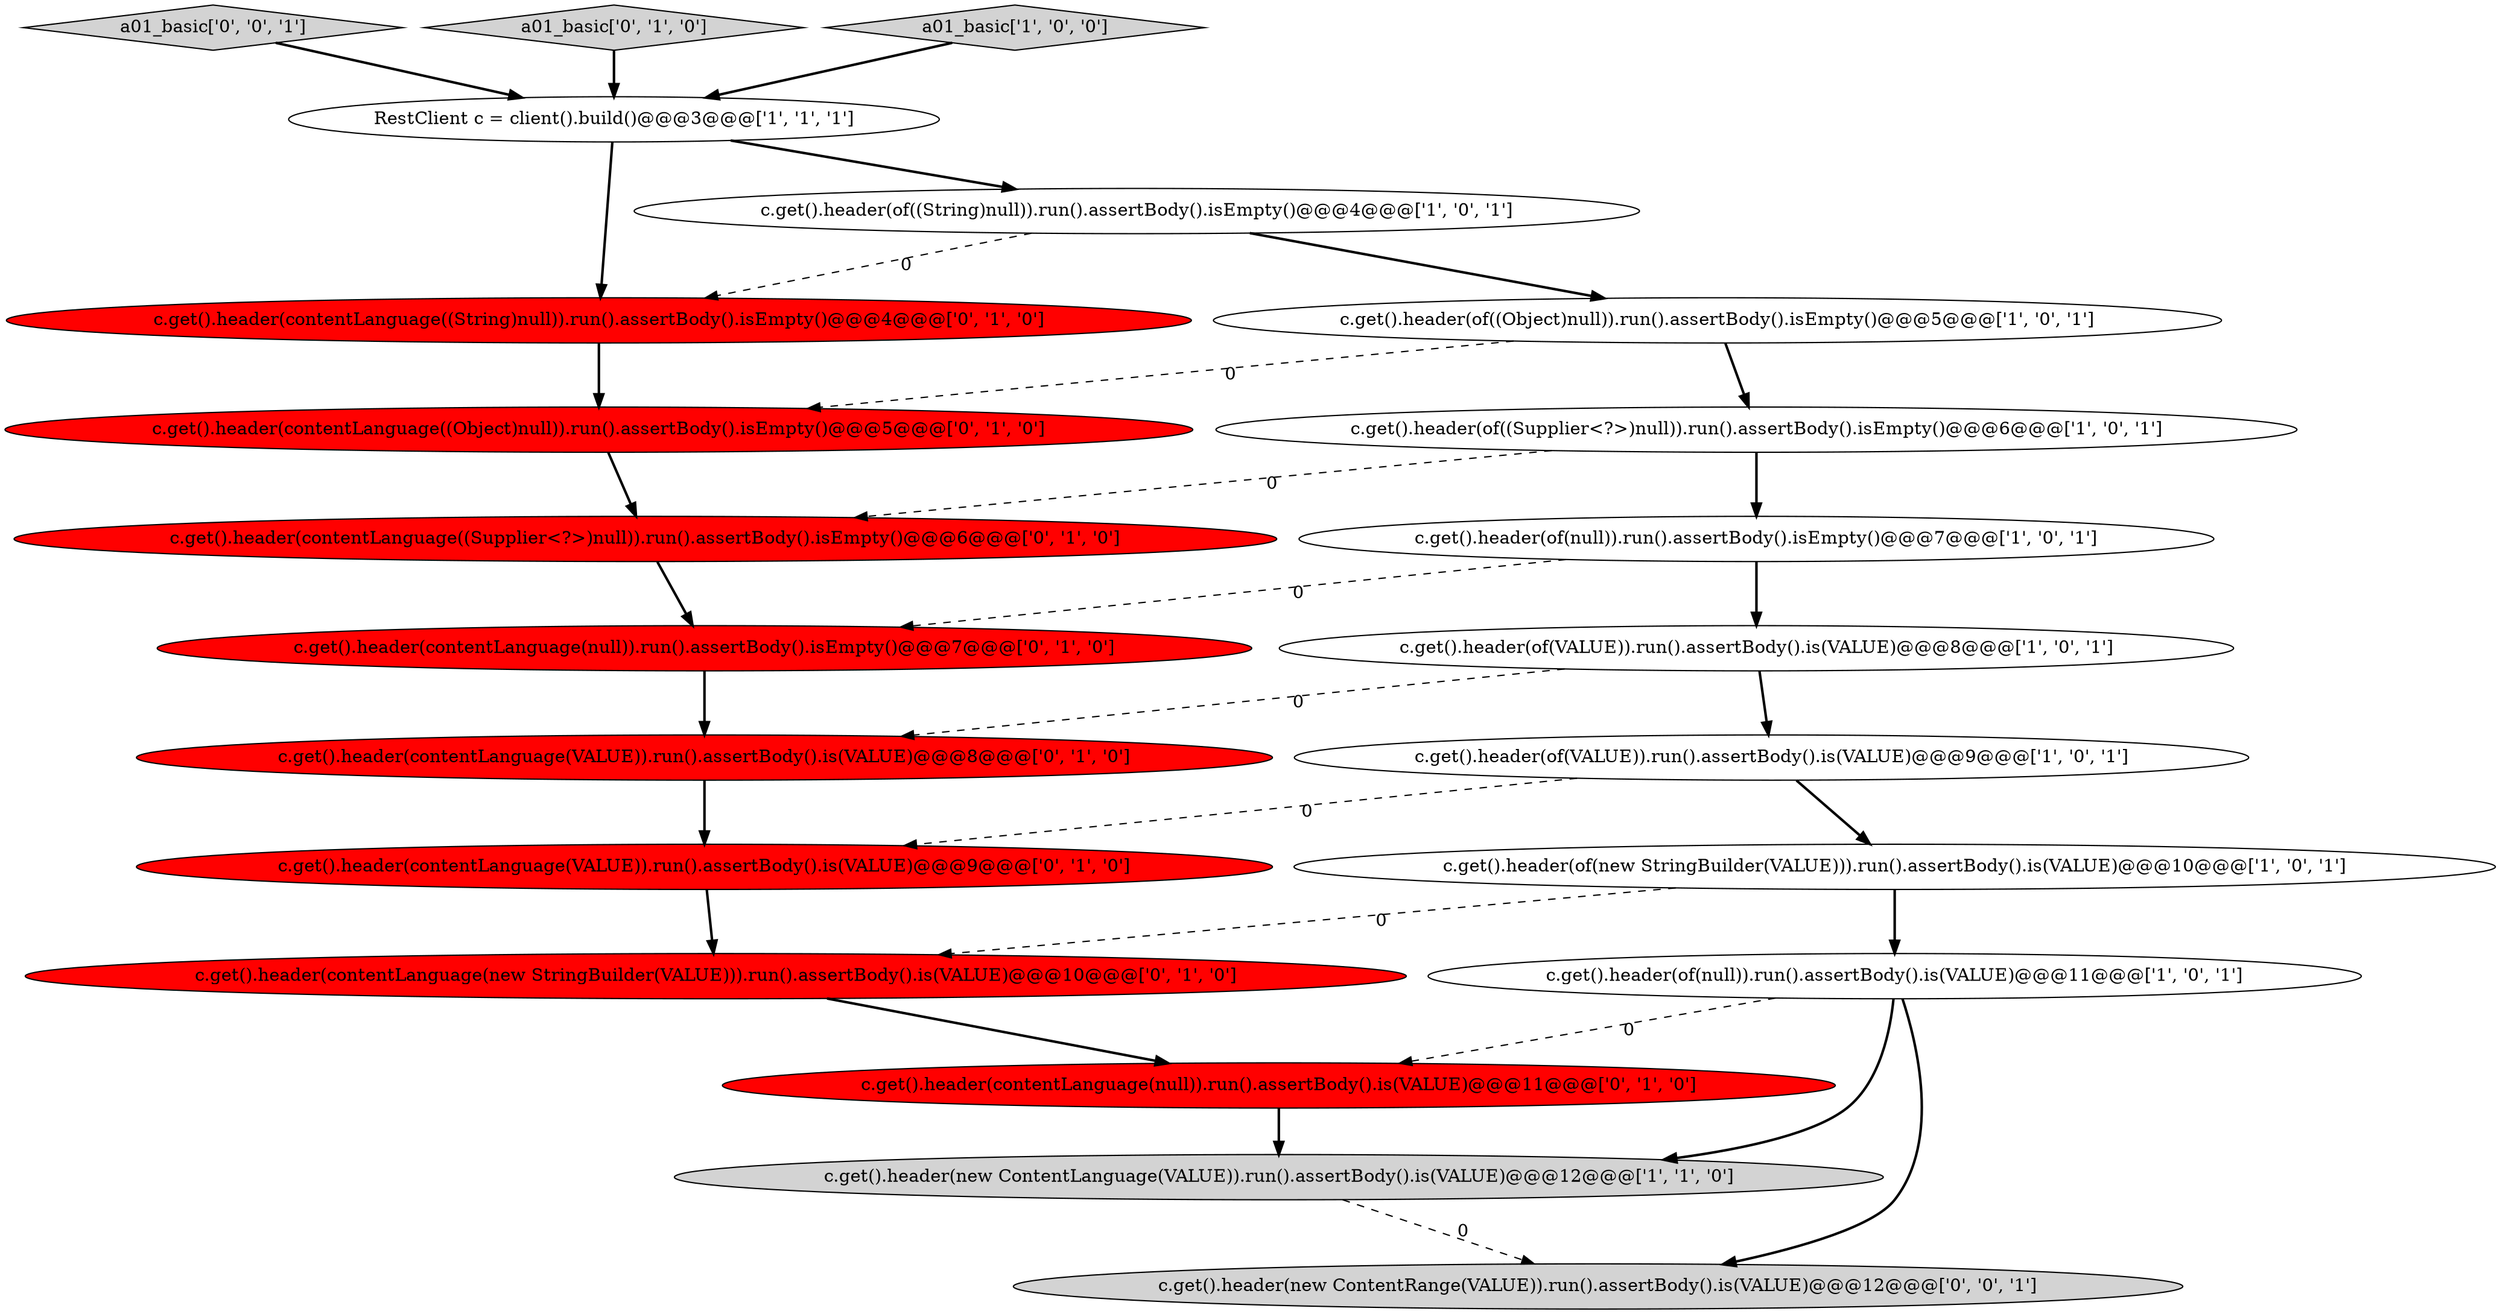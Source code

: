 digraph {
10 [style = filled, label = "c.get().header(of(VALUE)).run().assertBody().is(VALUE)@@@9@@@['1', '0', '1']", fillcolor = white, shape = ellipse image = "AAA0AAABBB1BBB"];
11 [style = filled, label = "c.get().header(contentLanguage(VALUE)).run().assertBody().is(VALUE)@@@9@@@['0', '1', '0']", fillcolor = red, shape = ellipse image = "AAA1AAABBB2BBB"];
18 [style = filled, label = "c.get().header(contentLanguage(null)).run().assertBody().isEmpty()@@@7@@@['0', '1', '0']", fillcolor = red, shape = ellipse image = "AAA1AAABBB2BBB"];
1 [style = filled, label = "c.get().header(of(new StringBuilder(VALUE))).run().assertBody().is(VALUE)@@@10@@@['1', '0', '1']", fillcolor = white, shape = ellipse image = "AAA0AAABBB1BBB"];
2 [style = filled, label = "c.get().header(of(null)).run().assertBody().isEmpty()@@@7@@@['1', '0', '1']", fillcolor = white, shape = ellipse image = "AAA0AAABBB1BBB"];
21 [style = filled, label = "a01_basic['0', '0', '1']", fillcolor = lightgray, shape = diamond image = "AAA0AAABBB3BBB"];
15 [style = filled, label = "c.get().header(contentLanguage((Object)null)).run().assertBody().isEmpty()@@@5@@@['0', '1', '0']", fillcolor = red, shape = ellipse image = "AAA1AAABBB2BBB"];
5 [style = filled, label = "c.get().header(new ContentLanguage(VALUE)).run().assertBody().is(VALUE)@@@12@@@['1', '1', '0']", fillcolor = lightgray, shape = ellipse image = "AAA0AAABBB1BBB"];
9 [style = filled, label = "c.get().header(of((Object)null)).run().assertBody().isEmpty()@@@5@@@['1', '0', '1']", fillcolor = white, shape = ellipse image = "AAA0AAABBB1BBB"];
6 [style = filled, label = "c.get().header(of((Supplier<?>)null)).run().assertBody().isEmpty()@@@6@@@['1', '0', '1']", fillcolor = white, shape = ellipse image = "AAA0AAABBB1BBB"];
12 [style = filled, label = "a01_basic['0', '1', '0']", fillcolor = lightgray, shape = diamond image = "AAA0AAABBB2BBB"];
13 [style = filled, label = "c.get().header(contentLanguage((String)null)).run().assertBody().isEmpty()@@@4@@@['0', '1', '0']", fillcolor = red, shape = ellipse image = "AAA1AAABBB2BBB"];
16 [style = filled, label = "c.get().header(contentLanguage(null)).run().assertBody().is(VALUE)@@@11@@@['0', '1', '0']", fillcolor = red, shape = ellipse image = "AAA1AAABBB2BBB"];
8 [style = filled, label = "RestClient c = client().build()@@@3@@@['1', '1', '1']", fillcolor = white, shape = ellipse image = "AAA0AAABBB1BBB"];
14 [style = filled, label = "c.get().header(contentLanguage(new StringBuilder(VALUE))).run().assertBody().is(VALUE)@@@10@@@['0', '1', '0']", fillcolor = red, shape = ellipse image = "AAA1AAABBB2BBB"];
20 [style = filled, label = "c.get().header(new ContentRange(VALUE)).run().assertBody().is(VALUE)@@@12@@@['0', '0', '1']", fillcolor = lightgray, shape = ellipse image = "AAA0AAABBB3BBB"];
0 [style = filled, label = "c.get().header(of((String)null)).run().assertBody().isEmpty()@@@4@@@['1', '0', '1']", fillcolor = white, shape = ellipse image = "AAA0AAABBB1BBB"];
7 [style = filled, label = "c.get().header(of(VALUE)).run().assertBody().is(VALUE)@@@8@@@['1', '0', '1']", fillcolor = white, shape = ellipse image = "AAA0AAABBB1BBB"];
19 [style = filled, label = "c.get().header(contentLanguage(VALUE)).run().assertBody().is(VALUE)@@@8@@@['0', '1', '0']", fillcolor = red, shape = ellipse image = "AAA1AAABBB2BBB"];
4 [style = filled, label = "a01_basic['1', '0', '0']", fillcolor = lightgray, shape = diamond image = "AAA0AAABBB1BBB"];
17 [style = filled, label = "c.get().header(contentLanguage((Supplier<?>)null)).run().assertBody().isEmpty()@@@6@@@['0', '1', '0']", fillcolor = red, shape = ellipse image = "AAA1AAABBB2BBB"];
3 [style = filled, label = "c.get().header(of(null)).run().assertBody().is(VALUE)@@@11@@@['1', '0', '1']", fillcolor = white, shape = ellipse image = "AAA0AAABBB1BBB"];
14->16 [style = bold, label=""];
0->9 [style = bold, label=""];
1->14 [style = dashed, label="0"];
11->14 [style = bold, label=""];
7->10 [style = bold, label=""];
1->3 [style = bold, label=""];
18->19 [style = bold, label=""];
21->8 [style = bold, label=""];
19->11 [style = bold, label=""];
6->17 [style = dashed, label="0"];
9->6 [style = bold, label=""];
5->20 [style = dashed, label="0"];
6->2 [style = bold, label=""];
10->11 [style = dashed, label="0"];
8->0 [style = bold, label=""];
15->17 [style = bold, label=""];
3->5 [style = bold, label=""];
3->20 [style = bold, label=""];
7->19 [style = dashed, label="0"];
12->8 [style = bold, label=""];
0->13 [style = dashed, label="0"];
2->18 [style = dashed, label="0"];
16->5 [style = bold, label=""];
4->8 [style = bold, label=""];
13->15 [style = bold, label=""];
2->7 [style = bold, label=""];
10->1 [style = bold, label=""];
17->18 [style = bold, label=""];
3->16 [style = dashed, label="0"];
8->13 [style = bold, label=""];
9->15 [style = dashed, label="0"];
}
